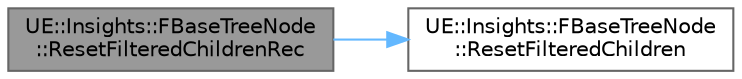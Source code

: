digraph "UE::Insights::FBaseTreeNode::ResetFilteredChildrenRec"
{
 // INTERACTIVE_SVG=YES
 // LATEX_PDF_SIZE
  bgcolor="transparent";
  edge [fontname=Helvetica,fontsize=10,labelfontname=Helvetica,labelfontsize=10];
  node [fontname=Helvetica,fontsize=10,shape=box,height=0.2,width=0.4];
  rankdir="LR";
  Node1 [id="Node000001",label="UE::Insights::FBaseTreeNode\l::ResetFilteredChildrenRec",height=0.2,width=0.4,color="gray40", fillcolor="grey60", style="filled", fontcolor="black",tooltip="Resets the filtered children for this node and also recursively for all children nodes."];
  Node1 -> Node2 [id="edge1_Node000001_Node000002",color="steelblue1",style="solid",tooltip=" "];
  Node2 [id="Node000002",label="UE::Insights::FBaseTreeNode\l::ResetFilteredChildren",height=0.2,width=0.4,color="grey40", fillcolor="white", style="filled",URL="$d7/d9f/classUE_1_1Insights_1_1FBaseTreeNode.html#a71674da78545eb356263f89508626cc3",tooltip="Resets the filtered children nodes."];
}
